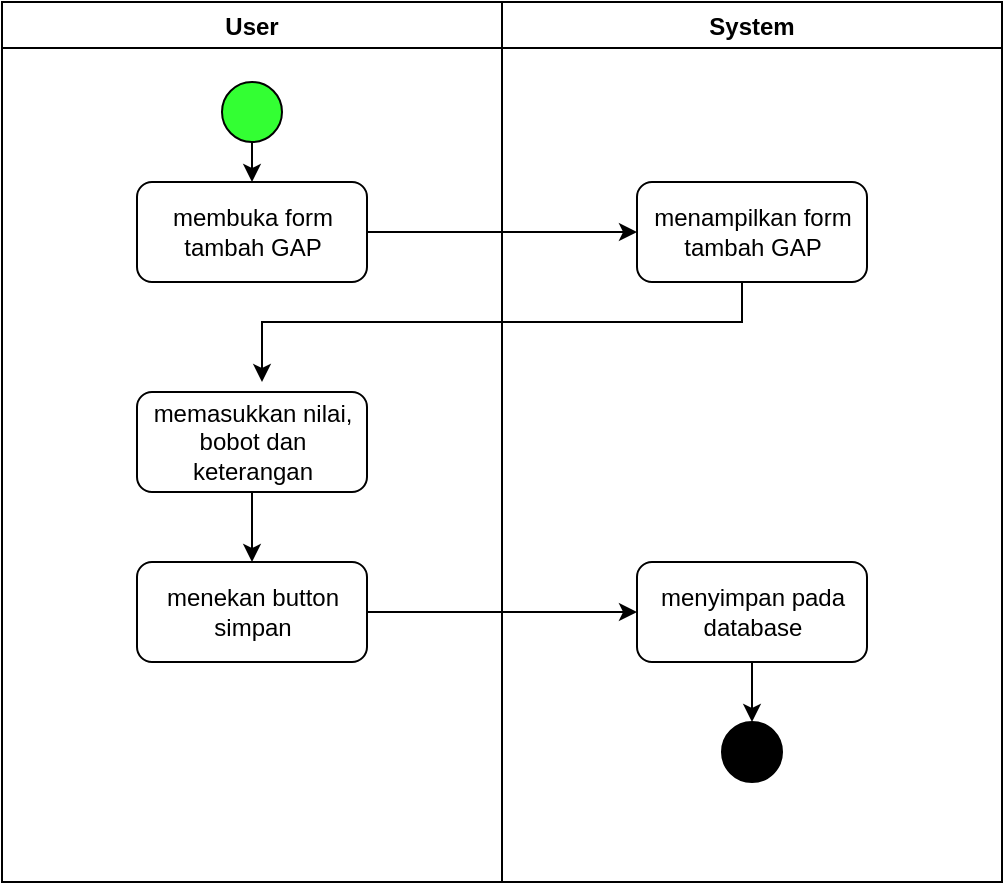 <mxfile version="18.0.2" type="device"><diagram id="mfaTVgKur8-Ix-eiq1G9" name="Page-1"><mxGraphModel dx="1108" dy="436" grid="1" gridSize="10" guides="1" tooltips="1" connect="1" arrows="1" fold="1" page="1" pageScale="1" pageWidth="850" pageHeight="1100" math="0" shadow="0"><root><mxCell id="0"/><mxCell id="1" parent="0"/><mxCell id="P3aUde2G-IIPNmQP_kKz-1" value="User" style="swimlane;startSize=23;" vertex="1" parent="1"><mxGeometry x="160" y="60" width="250" height="440" as="geometry"/></mxCell><mxCell id="P3aUde2G-IIPNmQP_kKz-2" value="" style="ellipse;whiteSpace=wrap;html=1;aspect=fixed;fillColor=#33FF33;" vertex="1" parent="P3aUde2G-IIPNmQP_kKz-1"><mxGeometry x="110" y="40" width="30" height="30" as="geometry"/></mxCell><mxCell id="P3aUde2G-IIPNmQP_kKz-3" value="membuka form tambah GAP" style="rounded=1;whiteSpace=wrap;html=1;" vertex="1" parent="P3aUde2G-IIPNmQP_kKz-1"><mxGeometry x="67.5" y="90" width="115" height="50" as="geometry"/></mxCell><mxCell id="P3aUde2G-IIPNmQP_kKz-4" value="" style="edgeStyle=orthogonalEdgeStyle;rounded=0;orthogonalLoop=1;jettySize=auto;html=1;" edge="1" parent="P3aUde2G-IIPNmQP_kKz-1" source="P3aUde2G-IIPNmQP_kKz-5" target="P3aUde2G-IIPNmQP_kKz-7"><mxGeometry relative="1" as="geometry"/></mxCell><mxCell id="P3aUde2G-IIPNmQP_kKz-5" value="memasukkan nilai, bobot dan keterangan" style="rounded=1;whiteSpace=wrap;html=1;" vertex="1" parent="P3aUde2G-IIPNmQP_kKz-1"><mxGeometry x="67.5" y="195" width="115" height="50" as="geometry"/></mxCell><mxCell id="P3aUde2G-IIPNmQP_kKz-6" value="" style="endArrow=classic;html=1;rounded=0;entryX=0.5;entryY=0;entryDx=0;entryDy=0;exitX=0.5;exitY=1;exitDx=0;exitDy=0;" edge="1" parent="P3aUde2G-IIPNmQP_kKz-1" source="P3aUde2G-IIPNmQP_kKz-2" target="P3aUde2G-IIPNmQP_kKz-3"><mxGeometry width="50" height="50" relative="1" as="geometry"><mxPoint x="120" y="70" as="sourcePoint"/><mxPoint x="170" y="20" as="targetPoint"/></mxGeometry></mxCell><mxCell id="P3aUde2G-IIPNmQP_kKz-7" value="menekan button simpan" style="rounded=1;whiteSpace=wrap;html=1;" vertex="1" parent="P3aUde2G-IIPNmQP_kKz-1"><mxGeometry x="67.5" y="280" width="115" height="50" as="geometry"/></mxCell><mxCell id="P3aUde2G-IIPNmQP_kKz-8" value="System" style="swimlane;startSize=23;" vertex="1" parent="1"><mxGeometry x="410" y="60" width="250" height="440" as="geometry"/></mxCell><mxCell id="P3aUde2G-IIPNmQP_kKz-9" value="menampilkan form tambah GAP" style="rounded=1;whiteSpace=wrap;html=1;" vertex="1" parent="P3aUde2G-IIPNmQP_kKz-8"><mxGeometry x="67.5" y="90" width="115" height="50" as="geometry"/></mxCell><mxCell id="P3aUde2G-IIPNmQP_kKz-10" style="edgeStyle=orthogonalEdgeStyle;rounded=0;orthogonalLoop=1;jettySize=auto;html=1;" edge="1" parent="P3aUde2G-IIPNmQP_kKz-8" source="P3aUde2G-IIPNmQP_kKz-11" target="P3aUde2G-IIPNmQP_kKz-12"><mxGeometry relative="1" as="geometry"/></mxCell><mxCell id="P3aUde2G-IIPNmQP_kKz-11" value="menyimpan pada database" style="rounded=1;whiteSpace=wrap;html=1;" vertex="1" parent="P3aUde2G-IIPNmQP_kKz-8"><mxGeometry x="67.5" y="280" width="115" height="50" as="geometry"/></mxCell><mxCell id="P3aUde2G-IIPNmQP_kKz-12" value="" style="ellipse;whiteSpace=wrap;html=1;aspect=fixed;fillColor=#000000;" vertex="1" parent="P3aUde2G-IIPNmQP_kKz-8"><mxGeometry x="110" y="360" width="30" height="30" as="geometry"/></mxCell><mxCell id="P3aUde2G-IIPNmQP_kKz-13" value="" style="endArrow=classic;html=1;rounded=0;entryX=0;entryY=0.5;entryDx=0;entryDy=0;exitX=1;exitY=0.5;exitDx=0;exitDy=0;" edge="1" parent="1" source="P3aUde2G-IIPNmQP_kKz-3" target="P3aUde2G-IIPNmQP_kKz-9"><mxGeometry width="50" height="50" relative="1" as="geometry"><mxPoint x="455" y="200" as="sourcePoint"/><mxPoint x="455" y="220" as="targetPoint"/></mxGeometry></mxCell><mxCell id="P3aUde2G-IIPNmQP_kKz-14" style="edgeStyle=orthogonalEdgeStyle;rounded=0;orthogonalLoop=1;jettySize=auto;html=1;" edge="1" parent="1" source="P3aUde2G-IIPNmQP_kKz-9"><mxGeometry relative="1" as="geometry"><mxPoint x="290" y="250" as="targetPoint"/><Array as="points"><mxPoint x="530" y="220"/><mxPoint x="290" y="220"/></Array></mxGeometry></mxCell><mxCell id="P3aUde2G-IIPNmQP_kKz-15" style="edgeStyle=orthogonalEdgeStyle;rounded=0;orthogonalLoop=1;jettySize=auto;html=1;" edge="1" parent="1" source="P3aUde2G-IIPNmQP_kKz-7" target="P3aUde2G-IIPNmQP_kKz-11"><mxGeometry relative="1" as="geometry"/></mxCell></root></mxGraphModel></diagram></mxfile>